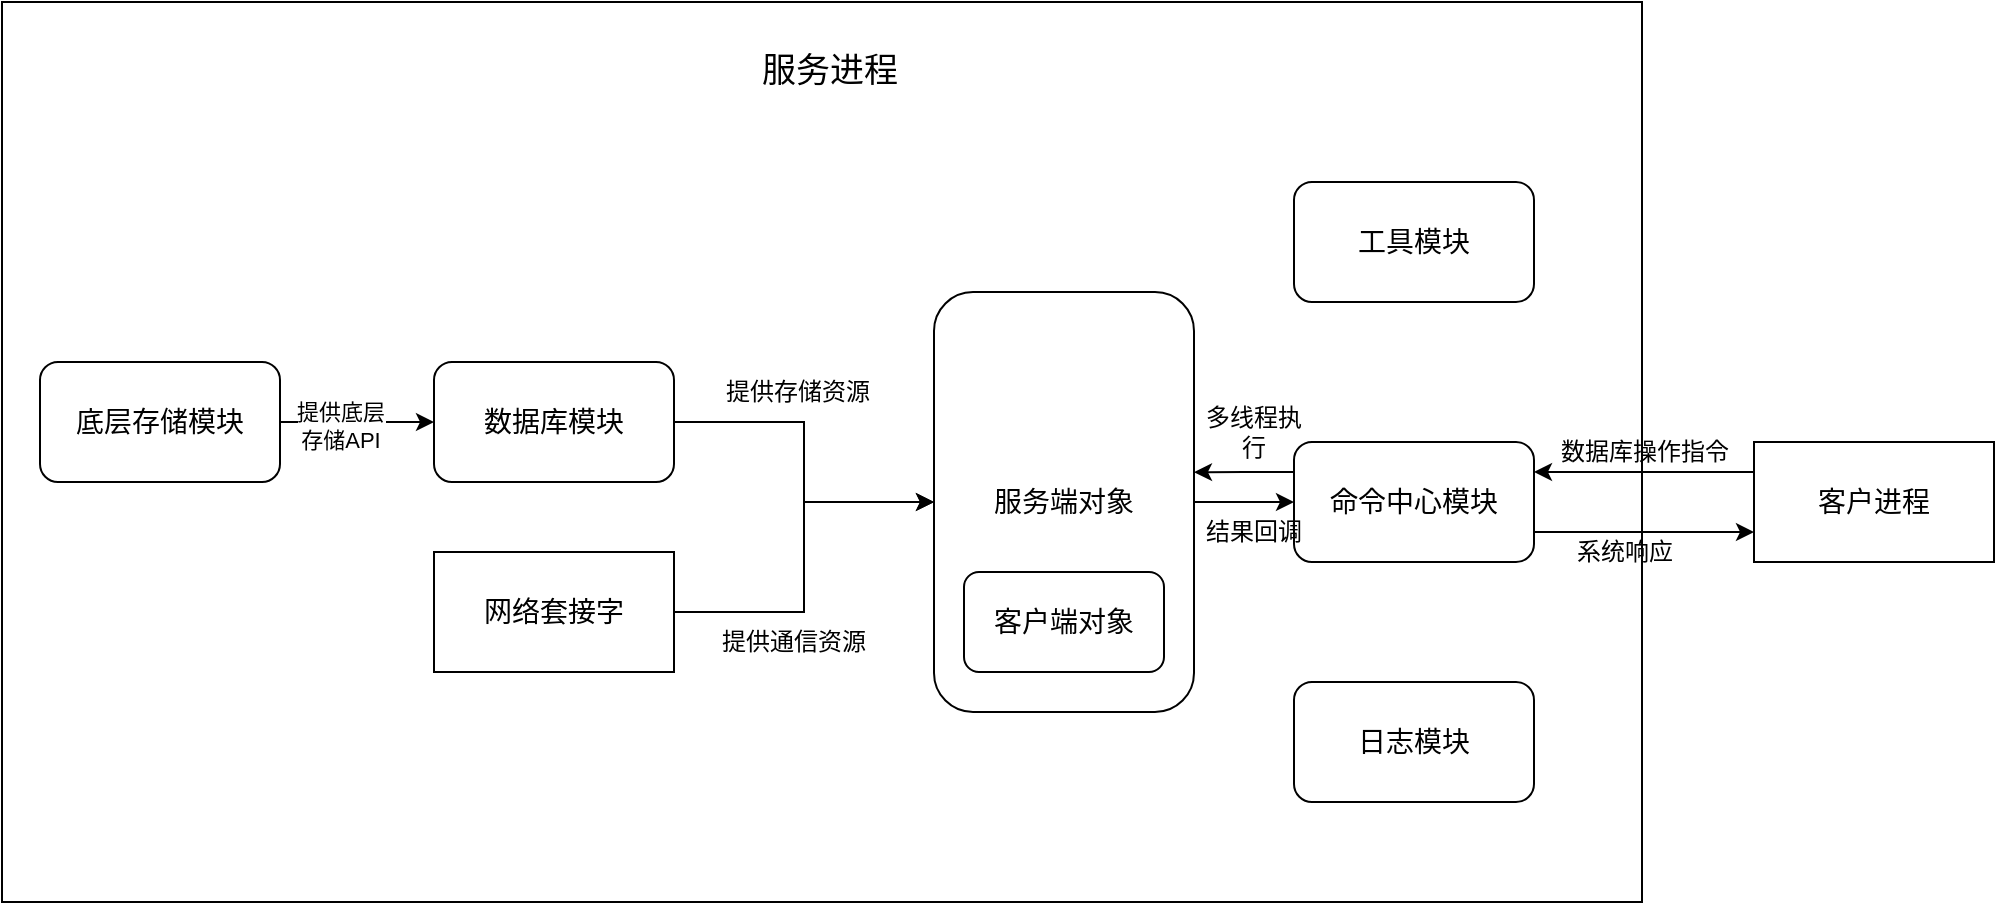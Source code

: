 <mxfile version="21.2.7" type="github">
  <diagram name="第 1 页" id="cNgy0wewGjVmfVbXicGx">
    <mxGraphModel dx="1377" dy="630" grid="0" gridSize="10" guides="1" tooltips="1" connect="1" arrows="1" fold="1" page="0" pageScale="1" pageWidth="827" pageHeight="1169" math="0" shadow="0">
      <root>
        <mxCell id="0" />
        <mxCell id="1" parent="0" />
        <mxCell id="tNF3bG6NbCHJoMOG7UJe-38" value="" style="rounded=0;whiteSpace=wrap;html=1;" parent="1" vertex="1">
          <mxGeometry x="-6" y="60" width="820" height="450" as="geometry" />
        </mxCell>
        <mxCell id="tNF3bG6NbCHJoMOG7UJe-19" style="edgeStyle=orthogonalEdgeStyle;rounded=0;orthogonalLoop=1;jettySize=auto;html=1;exitX=1;exitY=0.5;exitDx=0;exitDy=0;entryX=0;entryY=0.5;entryDx=0;entryDy=0;" parent="1" source="tNF3bG6NbCHJoMOG7UJe-3" target="tNF3bG6NbCHJoMOG7UJe-4" edge="1">
          <mxGeometry relative="1" as="geometry" />
        </mxCell>
        <mxCell id="2bduKbscwFbwRDsT6CqC-1" value="提供底层&lt;br&gt;存储API" style="edgeLabel;html=1;align=center;verticalAlign=middle;resizable=0;points=[];" vertex="1" connectable="0" parent="tNF3bG6NbCHJoMOG7UJe-19">
          <mxGeometry x="-0.233" y="-2" relative="1" as="geometry">
            <mxPoint as="offset" />
          </mxGeometry>
        </mxCell>
        <mxCell id="tNF3bG6NbCHJoMOG7UJe-3" value="底层存储模块" style="rounded=1;whiteSpace=wrap;html=1;fontSize=14;" parent="1" vertex="1">
          <mxGeometry x="13" y="240" width="120" height="60" as="geometry" />
        </mxCell>
        <mxCell id="tNF3bG6NbCHJoMOG7UJe-24" style="edgeStyle=orthogonalEdgeStyle;rounded=0;orthogonalLoop=1;jettySize=auto;html=1;exitX=1;exitY=0.5;exitDx=0;exitDy=0;" parent="1" source="tNF3bG6NbCHJoMOG7UJe-4" target="tNF3bG6NbCHJoMOG7UJe-5" edge="1">
          <mxGeometry relative="1" as="geometry" />
        </mxCell>
        <mxCell id="tNF3bG6NbCHJoMOG7UJe-4" value="数据库模块" style="rounded=1;whiteSpace=wrap;html=1;fontSize=14;" parent="1" vertex="1">
          <mxGeometry x="210" y="240" width="120" height="60" as="geometry" />
        </mxCell>
        <mxCell id="tNF3bG6NbCHJoMOG7UJe-5" value="服务端对象" style="rounded=1;whiteSpace=wrap;html=1;fontSize=14;" parent="1" vertex="1">
          <mxGeometry x="460" y="205" width="130" height="210" as="geometry" />
        </mxCell>
        <mxCell id="tNF3bG6NbCHJoMOG7UJe-6" value="客户端对象" style="rounded=1;whiteSpace=wrap;html=1;fontSize=14;" parent="1" vertex="1">
          <mxGeometry x="475" y="345" width="100" height="50" as="geometry" />
        </mxCell>
        <mxCell id="tNF3bG6NbCHJoMOG7UJe-25" style="edgeStyle=orthogonalEdgeStyle;rounded=0;orthogonalLoop=1;jettySize=auto;html=1;exitX=1;exitY=0.5;exitDx=0;exitDy=0;" parent="1" source="tNF3bG6NbCHJoMOG7UJe-8" target="tNF3bG6NbCHJoMOG7UJe-5" edge="1">
          <mxGeometry relative="1" as="geometry" />
        </mxCell>
        <mxCell id="tNF3bG6NbCHJoMOG7UJe-8" value="网络套接字" style="rounded=0;whiteSpace=wrap;html=1;fontSize=14;" parent="1" vertex="1">
          <mxGeometry x="210" y="335" width="120" height="60" as="geometry" />
        </mxCell>
        <mxCell id="tNF3bG6NbCHJoMOG7UJe-12" style="edgeStyle=orthogonalEdgeStyle;rounded=0;orthogonalLoop=1;jettySize=auto;html=1;exitX=1;exitY=0.75;exitDx=0;exitDy=0;entryX=0;entryY=0.75;entryDx=0;entryDy=0;" parent="1" source="tNF3bG6NbCHJoMOG7UJe-9" target="tNF3bG6NbCHJoMOG7UJe-10" edge="1">
          <mxGeometry relative="1" as="geometry" />
        </mxCell>
        <mxCell id="tNF3bG6NbCHJoMOG7UJe-32" style="edgeStyle=orthogonalEdgeStyle;rounded=0;orthogonalLoop=1;jettySize=auto;html=1;exitX=0;exitY=0.25;exitDx=0;exitDy=0;entryX=1;entryY=0.429;entryDx=0;entryDy=0;entryPerimeter=0;" parent="1" source="tNF3bG6NbCHJoMOG7UJe-9" target="tNF3bG6NbCHJoMOG7UJe-5" edge="1">
          <mxGeometry relative="1" as="geometry" />
        </mxCell>
        <mxCell id="tNF3bG6NbCHJoMOG7UJe-9" value="命令中心模块" style="rounded=1;whiteSpace=wrap;html=1;fontSize=14;" parent="1" vertex="1">
          <mxGeometry x="640" y="280" width="120" height="60" as="geometry" />
        </mxCell>
        <mxCell id="tNF3bG6NbCHJoMOG7UJe-11" style="edgeStyle=orthogonalEdgeStyle;rounded=0;orthogonalLoop=1;jettySize=auto;html=1;exitX=0;exitY=0.25;exitDx=0;exitDy=0;entryX=1;entryY=0.25;entryDx=0;entryDy=0;" parent="1" source="tNF3bG6NbCHJoMOG7UJe-10" target="tNF3bG6NbCHJoMOG7UJe-9" edge="1">
          <mxGeometry relative="1" as="geometry">
            <mxPoint x="770" y="294.833" as="targetPoint" />
          </mxGeometry>
        </mxCell>
        <mxCell id="tNF3bG6NbCHJoMOG7UJe-10" value="客户进程" style="rounded=0;whiteSpace=wrap;html=1;fontSize=14;" parent="1" vertex="1">
          <mxGeometry x="870" y="280" width="120" height="60" as="geometry" />
        </mxCell>
        <mxCell id="tNF3bG6NbCHJoMOG7UJe-13" value="数据库操作指令" style="text;html=1;align=center;verticalAlign=middle;resizable=0;points=[];autosize=1;strokeColor=none;fillColor=none;" parent="1" vertex="1">
          <mxGeometry x="760" y="270" width="110" height="30" as="geometry" />
        </mxCell>
        <mxCell id="tNF3bG6NbCHJoMOG7UJe-14" value="系统响应" style="text;html=1;align=center;verticalAlign=middle;resizable=0;points=[];autosize=1;strokeColor=none;fillColor=none;" parent="1" vertex="1">
          <mxGeometry x="770" y="320" width="70" height="30" as="geometry" />
        </mxCell>
        <mxCell id="tNF3bG6NbCHJoMOG7UJe-16" value="工具模块" style="rounded=1;whiteSpace=wrap;html=1;fontSize=14;" parent="1" vertex="1">
          <mxGeometry x="640" y="150" width="120" height="60" as="geometry" />
        </mxCell>
        <mxCell id="tNF3bG6NbCHJoMOG7UJe-17" value="日志模块" style="rounded=1;whiteSpace=wrap;html=1;fontSize=14;" parent="1" vertex="1">
          <mxGeometry x="640" y="400" width="120" height="60" as="geometry" />
        </mxCell>
        <mxCell id="tNF3bG6NbCHJoMOG7UJe-30" value="提供存储资源" style="text;html=1;strokeColor=none;fillColor=none;align=center;verticalAlign=middle;whiteSpace=wrap;rounded=0;" parent="1" vertex="1">
          <mxGeometry x="354" y="240" width="76" height="30" as="geometry" />
        </mxCell>
        <mxCell id="tNF3bG6NbCHJoMOG7UJe-31" value="提供通信资源" style="text;html=1;strokeColor=none;fillColor=none;align=center;verticalAlign=middle;whiteSpace=wrap;rounded=0;" parent="1" vertex="1">
          <mxGeometry x="350" y="365" width="80" height="30" as="geometry" />
        </mxCell>
        <mxCell id="tNF3bG6NbCHJoMOG7UJe-33" value="多线程执行" style="text;html=1;strokeColor=none;fillColor=none;align=center;verticalAlign=middle;whiteSpace=wrap;rounded=0;" parent="1" vertex="1">
          <mxGeometry x="590" y="260" width="60" height="30" as="geometry" />
        </mxCell>
        <mxCell id="tNF3bG6NbCHJoMOG7UJe-34" value="" style="endArrow=classic;html=1;rounded=0;exitX=1;exitY=0.5;exitDx=0;exitDy=0;entryX=0;entryY=0.5;entryDx=0;entryDy=0;" parent="1" source="tNF3bG6NbCHJoMOG7UJe-5" target="tNF3bG6NbCHJoMOG7UJe-9" edge="1">
          <mxGeometry width="50" height="50" relative="1" as="geometry">
            <mxPoint x="600" y="350" as="sourcePoint" />
            <mxPoint x="650" y="300" as="targetPoint" />
          </mxGeometry>
        </mxCell>
        <mxCell id="tNF3bG6NbCHJoMOG7UJe-35" value="结果回调" style="text;html=1;strokeColor=none;fillColor=none;align=center;verticalAlign=middle;whiteSpace=wrap;rounded=0;" parent="1" vertex="1">
          <mxGeometry x="590" y="310" width="60" height="30" as="geometry" />
        </mxCell>
        <mxCell id="tNF3bG6NbCHJoMOG7UJe-39" value="服务进程" style="text;html=1;strokeColor=none;fillColor=none;align=center;verticalAlign=middle;whiteSpace=wrap;rounded=0;fontSize=17;" parent="1" vertex="1">
          <mxGeometry x="320" y="80" width="176" height="30" as="geometry" />
        </mxCell>
      </root>
    </mxGraphModel>
  </diagram>
</mxfile>
